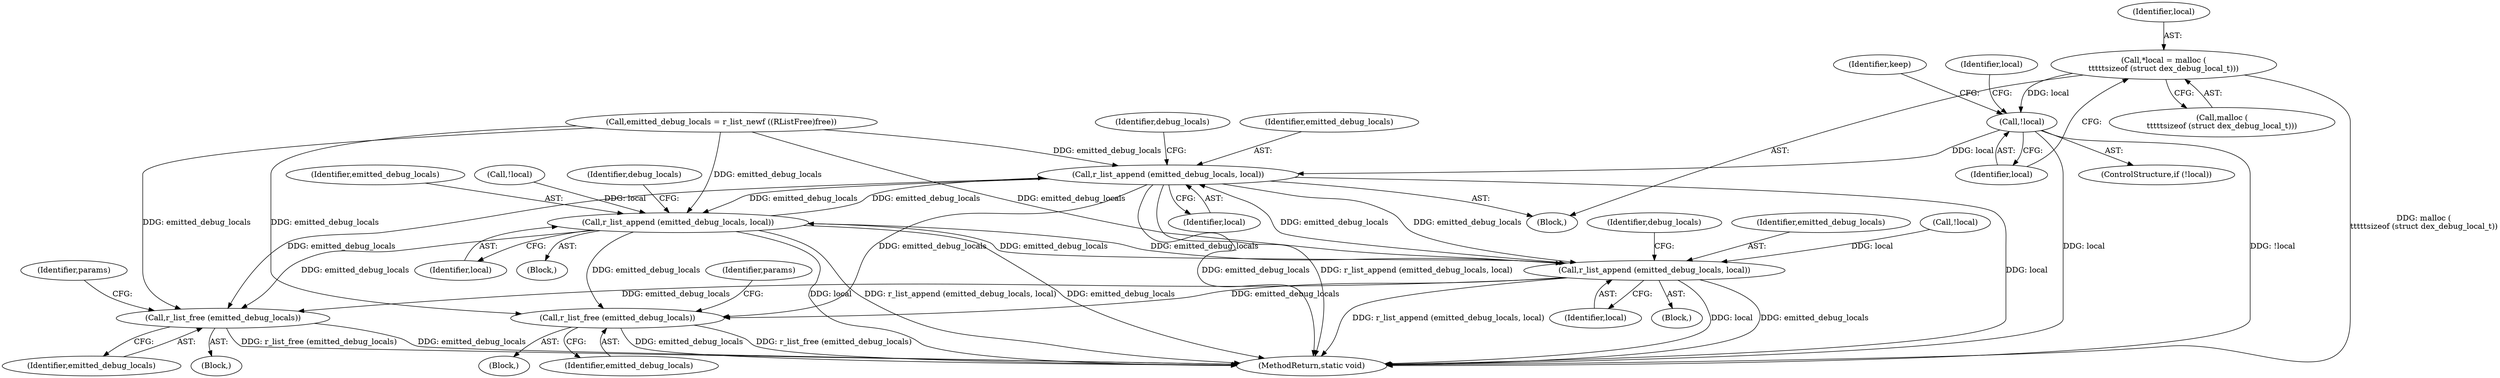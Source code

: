 digraph "0_radare2_ad55822430a03fe075221b543efb434567e9e431@API" {
"1000807" [label="(Call,*local = malloc (\n\t\t\t\t\tsizeof (struct dex_debug_local_t)))"];
"1000813" [label="(Call,!local)"];
"1000871" [label="(Call,r_list_append (emitted_debug_locals, local))"];
"1000566" [label="(Call,r_list_append (emitted_debug_locals, local))"];
"1000742" [label="(Call,r_list_append (emitted_debug_locals, local))"];
"1001043" [label="(Call,r_list_free (emitted_debug_locals))"];
"1001181" [label="(Call,r_list_free (emitted_debug_locals))"];
"1001046" [label="(Identifier,params)"];
"1001184" [label="(Identifier,params)"];
"1001044" [label="(Identifier,emitted_debug_locals)"];
"1000748" [label="(Identifier,debug_locals)"];
"1000872" [label="(Identifier,emitted_debug_locals)"];
"1000218" [label="(Call,emitted_debug_locals = r_list_newf ((RListFree)free))"];
"1000744" [label="(Identifier,local)"];
"1000568" [label="(Identifier,local)"];
"1000877" [label="(Identifier,debug_locals)"];
"1000809" [label="(Call,malloc (\n\t\t\t\t\tsizeof (struct dex_debug_local_t)))"];
"1000807" [label="(Call,*local = malloc (\n\t\t\t\t\tsizeof (struct dex_debug_local_t)))"];
"1000567" [label="(Identifier,emitted_debug_locals)"];
"1000508" [label="(Call,!local)"];
"1001043" [label="(Call,r_list_free (emitted_debug_locals))"];
"1001040" [label="(Block,)"];
"1001181" [label="(Call,r_list_free (emitted_debug_locals))"];
"1000871" [label="(Call,r_list_append (emitted_debug_locals, local))"];
"1000814" [label="(Identifier,local)"];
"1000500" [label="(Block,)"];
"1000805" [label="(Block,)"];
"1000566" [label="(Call,r_list_append (emitted_debug_locals, local))"];
"1000808" [label="(Identifier,local)"];
"1000812" [label="(ControlStructure,if (!local))"];
"1000676" [label="(Block,)"];
"1000873" [label="(Identifier,local)"];
"1000817" [label="(Identifier,keep)"];
"1000742" [label="(Call,r_list_append (emitted_debug_locals, local))"];
"1000822" [label="(Identifier,local)"];
"1001182" [label="(Identifier,emitted_debug_locals)"];
"1001185" [label="(MethodReturn,static void)"];
"1000122" [label="(Block,)"];
"1000572" [label="(Identifier,debug_locals)"];
"1000743" [label="(Identifier,emitted_debug_locals)"];
"1000684" [label="(Call,!local)"];
"1000813" [label="(Call,!local)"];
"1000807" -> "1000805"  [label="AST: "];
"1000807" -> "1000809"  [label="CFG: "];
"1000808" -> "1000807"  [label="AST: "];
"1000809" -> "1000807"  [label="AST: "];
"1000814" -> "1000807"  [label="CFG: "];
"1000807" -> "1001185"  [label="DDG: malloc (\n\t\t\t\t\tsizeof (struct dex_debug_local_t))"];
"1000807" -> "1000813"  [label="DDG: local"];
"1000813" -> "1000812"  [label="AST: "];
"1000813" -> "1000814"  [label="CFG: "];
"1000814" -> "1000813"  [label="AST: "];
"1000817" -> "1000813"  [label="CFG: "];
"1000822" -> "1000813"  [label="CFG: "];
"1000813" -> "1001185"  [label="DDG: local"];
"1000813" -> "1001185"  [label="DDG: !local"];
"1000813" -> "1000871"  [label="DDG: local"];
"1000871" -> "1000805"  [label="AST: "];
"1000871" -> "1000873"  [label="CFG: "];
"1000872" -> "1000871"  [label="AST: "];
"1000873" -> "1000871"  [label="AST: "];
"1000877" -> "1000871"  [label="CFG: "];
"1000871" -> "1001185"  [label="DDG: emitted_debug_locals"];
"1000871" -> "1001185"  [label="DDG: r_list_append (emitted_debug_locals, local)"];
"1000871" -> "1001185"  [label="DDG: local"];
"1000871" -> "1000566"  [label="DDG: emitted_debug_locals"];
"1000871" -> "1000742"  [label="DDG: emitted_debug_locals"];
"1000218" -> "1000871"  [label="DDG: emitted_debug_locals"];
"1000566" -> "1000871"  [label="DDG: emitted_debug_locals"];
"1000742" -> "1000871"  [label="DDG: emitted_debug_locals"];
"1000871" -> "1001043"  [label="DDG: emitted_debug_locals"];
"1000871" -> "1001181"  [label="DDG: emitted_debug_locals"];
"1000566" -> "1000500"  [label="AST: "];
"1000566" -> "1000568"  [label="CFG: "];
"1000567" -> "1000566"  [label="AST: "];
"1000568" -> "1000566"  [label="AST: "];
"1000572" -> "1000566"  [label="CFG: "];
"1000566" -> "1001185"  [label="DDG: local"];
"1000566" -> "1001185"  [label="DDG: r_list_append (emitted_debug_locals, local)"];
"1000566" -> "1001185"  [label="DDG: emitted_debug_locals"];
"1000218" -> "1000566"  [label="DDG: emitted_debug_locals"];
"1000742" -> "1000566"  [label="DDG: emitted_debug_locals"];
"1000508" -> "1000566"  [label="DDG: local"];
"1000566" -> "1000742"  [label="DDG: emitted_debug_locals"];
"1000566" -> "1001043"  [label="DDG: emitted_debug_locals"];
"1000566" -> "1001181"  [label="DDG: emitted_debug_locals"];
"1000742" -> "1000676"  [label="AST: "];
"1000742" -> "1000744"  [label="CFG: "];
"1000743" -> "1000742"  [label="AST: "];
"1000744" -> "1000742"  [label="AST: "];
"1000748" -> "1000742"  [label="CFG: "];
"1000742" -> "1001185"  [label="DDG: r_list_append (emitted_debug_locals, local)"];
"1000742" -> "1001185"  [label="DDG: local"];
"1000742" -> "1001185"  [label="DDG: emitted_debug_locals"];
"1000218" -> "1000742"  [label="DDG: emitted_debug_locals"];
"1000684" -> "1000742"  [label="DDG: local"];
"1000742" -> "1001043"  [label="DDG: emitted_debug_locals"];
"1000742" -> "1001181"  [label="DDG: emitted_debug_locals"];
"1001043" -> "1001040"  [label="AST: "];
"1001043" -> "1001044"  [label="CFG: "];
"1001044" -> "1001043"  [label="AST: "];
"1001046" -> "1001043"  [label="CFG: "];
"1001043" -> "1001185"  [label="DDG: emitted_debug_locals"];
"1001043" -> "1001185"  [label="DDG: r_list_free (emitted_debug_locals)"];
"1000218" -> "1001043"  [label="DDG: emitted_debug_locals"];
"1001181" -> "1000122"  [label="AST: "];
"1001181" -> "1001182"  [label="CFG: "];
"1001182" -> "1001181"  [label="AST: "];
"1001184" -> "1001181"  [label="CFG: "];
"1001181" -> "1001185"  [label="DDG: emitted_debug_locals"];
"1001181" -> "1001185"  [label="DDG: r_list_free (emitted_debug_locals)"];
"1000218" -> "1001181"  [label="DDG: emitted_debug_locals"];
}
